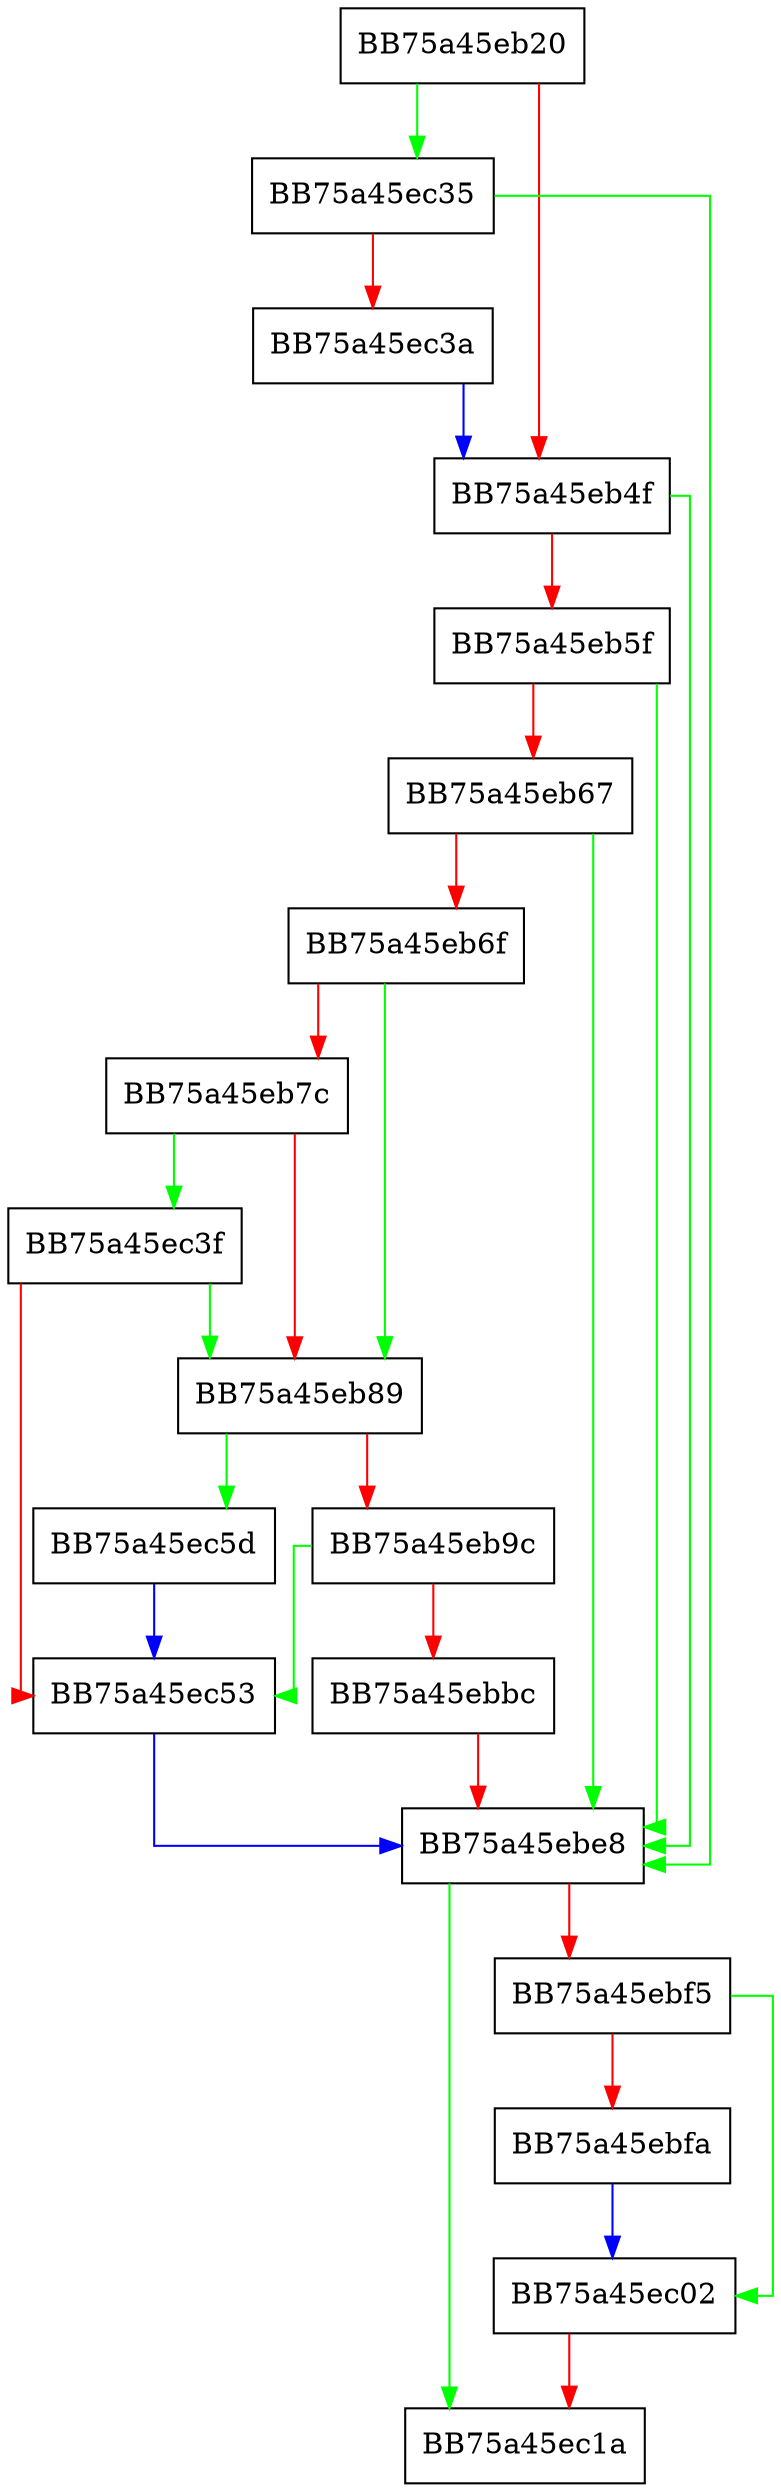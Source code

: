 digraph sqlite3PagerSetPagesize {
  node [shape="box"];
  graph [splines=ortho];
  BB75a45eb20 -> BB75a45ec35 [color="green"];
  BB75a45eb20 -> BB75a45eb4f [color="red"];
  BB75a45eb4f -> BB75a45ebe8 [color="green"];
  BB75a45eb4f -> BB75a45eb5f [color="red"];
  BB75a45eb5f -> BB75a45ebe8 [color="green"];
  BB75a45eb5f -> BB75a45eb67 [color="red"];
  BB75a45eb67 -> BB75a45ebe8 [color="green"];
  BB75a45eb67 -> BB75a45eb6f [color="red"];
  BB75a45eb6f -> BB75a45eb89 [color="green"];
  BB75a45eb6f -> BB75a45eb7c [color="red"];
  BB75a45eb7c -> BB75a45ec3f [color="green"];
  BB75a45eb7c -> BB75a45eb89 [color="red"];
  BB75a45eb89 -> BB75a45ec5d [color="green"];
  BB75a45eb89 -> BB75a45eb9c [color="red"];
  BB75a45eb9c -> BB75a45ec53 [color="green"];
  BB75a45eb9c -> BB75a45ebbc [color="red"];
  BB75a45ebbc -> BB75a45ebe8 [color="red"];
  BB75a45ebe8 -> BB75a45ec1a [color="green"];
  BB75a45ebe8 -> BB75a45ebf5 [color="red"];
  BB75a45ebf5 -> BB75a45ec02 [color="green"];
  BB75a45ebf5 -> BB75a45ebfa [color="red"];
  BB75a45ebfa -> BB75a45ec02 [color="blue"];
  BB75a45ec02 -> BB75a45ec1a [color="red"];
  BB75a45ec35 -> BB75a45ebe8 [color="green"];
  BB75a45ec35 -> BB75a45ec3a [color="red"];
  BB75a45ec3a -> BB75a45eb4f [color="blue"];
  BB75a45ec3f -> BB75a45eb89 [color="green"];
  BB75a45ec3f -> BB75a45ec53 [color="red"];
  BB75a45ec53 -> BB75a45ebe8 [color="blue"];
  BB75a45ec5d -> BB75a45ec53 [color="blue"];
}